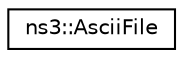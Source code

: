 digraph "Graphical Class Hierarchy"
{
 // LATEX_PDF_SIZE
  edge [fontname="Helvetica",fontsize="10",labelfontname="Helvetica",labelfontsize="10"];
  node [fontname="Helvetica",fontsize="10",shape=record];
  rankdir="LR";
  Node0 [label="ns3::AsciiFile",height=0.2,width=0.4,color="black", fillcolor="white", style="filled",URL="$classns3_1_1_ascii_file.html",tooltip="A class representing an ascii file."];
}
